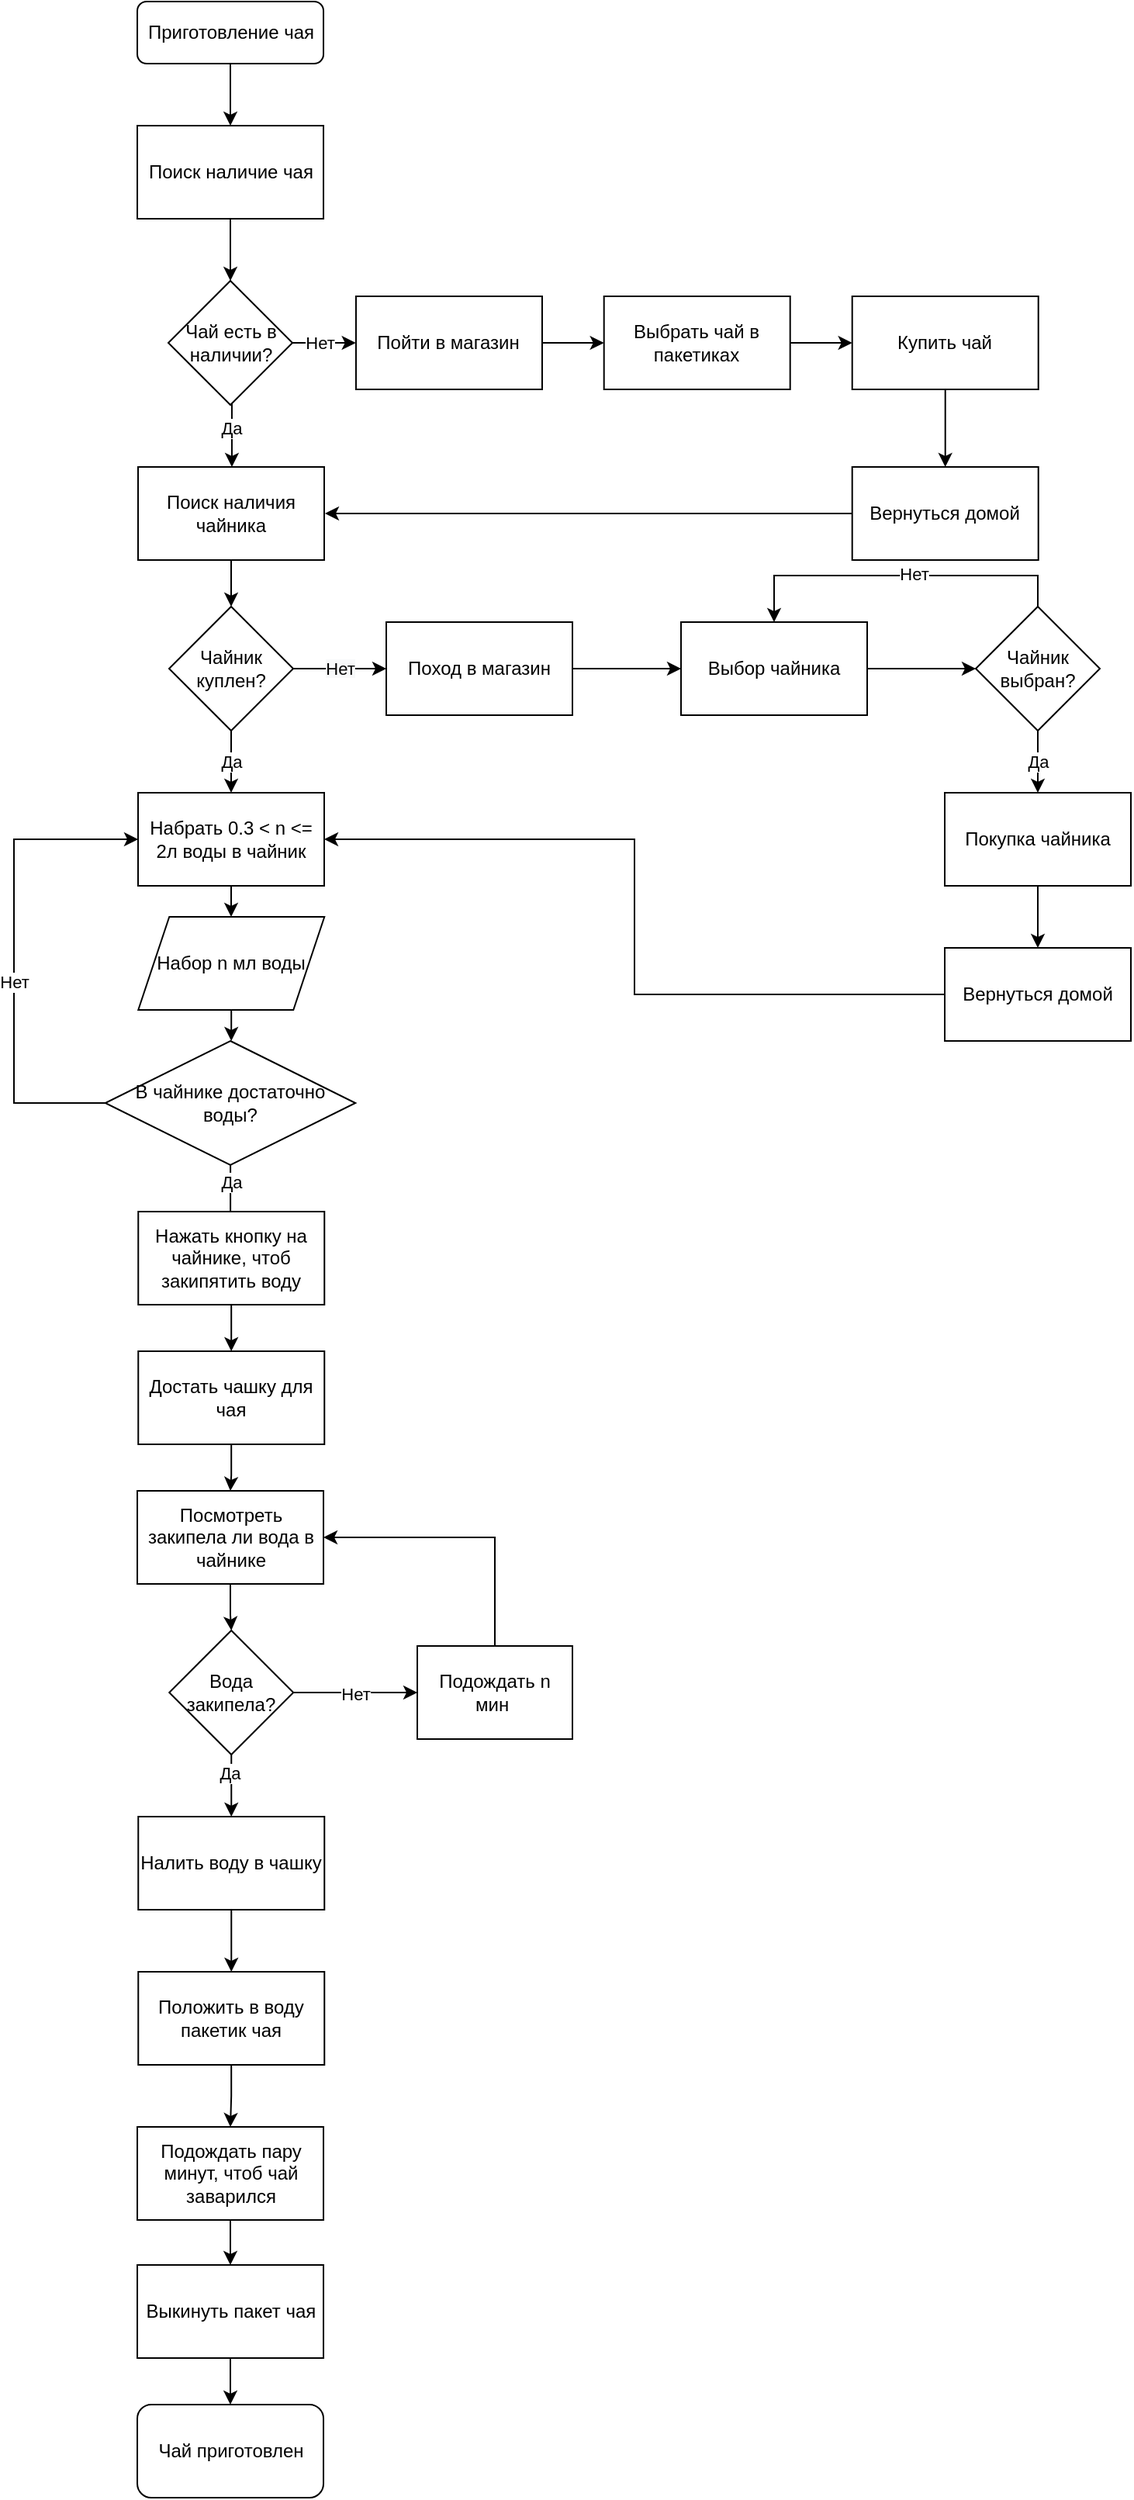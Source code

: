 <mxfile version="14.5.10" type="google"><diagram id="C5RBs43oDa-KdzZeNtuy" name="Page-1"><mxGraphModel dx="1298" dy="1936" grid="1" gridSize="10" guides="1" tooltips="1" connect="1" arrows="1" fold="1" page="1" pageScale="1" pageWidth="827" pageHeight="1169" math="0" shadow="0"><root><mxCell id="WIyWlLk6GJQsqaUBKTNV-0"/><mxCell id="WIyWlLk6GJQsqaUBKTNV-1" parent="WIyWlLk6GJQsqaUBKTNV-0"/><mxCell id="rT7eY-DS2OZSCdukVtHo-123" value="" style="edgeStyle=orthogonalEdgeStyle;rounded=0;orthogonalLoop=1;jettySize=auto;html=1;" parent="WIyWlLk6GJQsqaUBKTNV-1" source="WIyWlLk6GJQsqaUBKTNV-3" target="fGPCQNH7Ek2sywTbHaBj-38" edge="1"><mxGeometry relative="1" as="geometry"/></mxCell><mxCell id="WIyWlLk6GJQsqaUBKTNV-3" value="Приготовление чая" style="rounded=1;whiteSpace=wrap;html=1;fontSize=12;glass=0;strokeWidth=1;shadow=0;" parent="WIyWlLk6GJQsqaUBKTNV-1" vertex="1"><mxGeometry x="139.51" y="-1160" width="120" height="40" as="geometry"/></mxCell><mxCell id="fGPCQNH7Ek2sywTbHaBj-37" value="Да" style="edgeStyle=orthogonalEdgeStyle;rounded=0;orthogonalLoop=1;jettySize=auto;html=1;" parent="WIyWlLk6GJQsqaUBKTNV-1" edge="1"><mxGeometry relative="1" as="geometry"><mxPoint x="200.48" y="-910" as="sourcePoint"/><mxPoint x="200.48" y="-860" as="targetPoint"/></mxGeometry></mxCell><mxCell id="rT7eY-DS2OZSCdukVtHo-22" style="edgeStyle=orthogonalEdgeStyle;rounded=0;orthogonalLoop=1;jettySize=auto;html=1;entryX=0.5;entryY=0;entryDx=0;entryDy=0;" parent="WIyWlLk6GJQsqaUBKTNV-1" source="fGPCQNH7Ek2sywTbHaBj-38" target="rT7eY-DS2OZSCdukVtHo-21" edge="1"><mxGeometry relative="1" as="geometry"/></mxCell><mxCell id="fGPCQNH7Ek2sywTbHaBj-38" value="Поиск наличие чая" style="rounded=0;whiteSpace=wrap;html=1;" parent="WIyWlLk6GJQsqaUBKTNV-1" vertex="1"><mxGeometry x="139.51" y="-1080" width="120" height="60" as="geometry"/></mxCell><mxCell id="cQF4kIutIYsq78wK5BTW-3" style="edgeStyle=orthogonalEdgeStyle;rounded=0;orthogonalLoop=1;jettySize=auto;html=1;entryX=0.5;entryY=0;entryDx=0;entryDy=0;" parent="WIyWlLk6GJQsqaUBKTNV-1" edge="1"><mxGeometry relative="1" as="geometry"><mxPoint x="550" y="90" as="targetPoint"/><Array as="points"><mxPoint x="790" y="120"/><mxPoint x="790" y="30"/><mxPoint x="550" y="30"/></Array></mxGeometry></mxCell><mxCell id="cQF4kIutIYsq78wK5BTW-4" value="Нет" style="edgeLabel;html=1;align=center;verticalAlign=middle;resizable=0;points=[];" parent="cQF4kIutIYsq78wK5BTW-3" vertex="1" connectable="0"><mxGeometry x="0.065" y="2" relative="1" as="geometry"><mxPoint x="-11" y="-2" as="offset"/></mxGeometry></mxCell><mxCell id="rT7eY-DS2OZSCdukVtHo-26" style="edgeStyle=orthogonalEdgeStyle;rounded=0;orthogonalLoop=1;jettySize=auto;html=1;exitX=1;exitY=0.5;exitDx=0;exitDy=0;" parent="WIyWlLk6GJQsqaUBKTNV-1" source="rT7eY-DS2OZSCdukVtHo-21" edge="1"><mxGeometry relative="1" as="geometry"><mxPoint x="280.35" y="-940" as="targetPoint"/></mxGeometry></mxCell><mxCell id="H-hC8vrYlUgPsUm3P93J-4" value="Нет" style="edgeLabel;html=1;align=center;verticalAlign=middle;resizable=0;points=[];" vertex="1" connectable="0" parent="rT7eY-DS2OZSCdukVtHo-26"><mxGeometry x="-0.143" y="-3" relative="1" as="geometry"><mxPoint y="-3" as="offset"/></mxGeometry></mxCell><mxCell id="rT7eY-DS2OZSCdukVtHo-21" value="Чай есть в наличии?" style="rhombus;whiteSpace=wrap;html=1;" parent="WIyWlLk6GJQsqaUBKTNV-1" vertex="1"><mxGeometry x="159.51" y="-980" width="80" height="80" as="geometry"/></mxCell><mxCell id="rT7eY-DS2OZSCdukVtHo-27" style="edgeStyle=orthogonalEdgeStyle;rounded=0;orthogonalLoop=1;jettySize=auto;html=1;exitX=1;exitY=0.5;exitDx=0;exitDy=0;entryX=0;entryY=0.5;entryDx=0;entryDy=0;" parent="WIyWlLk6GJQsqaUBKTNV-1" source="rT7eY-DS2OZSCdukVtHo-23" target="rT7eY-DS2OZSCdukVtHo-24" edge="1"><mxGeometry relative="1" as="geometry"/></mxCell><mxCell id="rT7eY-DS2OZSCdukVtHo-23" value="Пойти в магазин" style="rounded=0;whiteSpace=wrap;html=1;" parent="WIyWlLk6GJQsqaUBKTNV-1" vertex="1"><mxGeometry x="280.48" y="-970" width="120" height="60" as="geometry"/></mxCell><mxCell id="rT7eY-DS2OZSCdukVtHo-29" value="" style="edgeStyle=orthogonalEdgeStyle;rounded=0;orthogonalLoop=1;jettySize=auto;html=1;" parent="WIyWlLk6GJQsqaUBKTNV-1" source="rT7eY-DS2OZSCdukVtHo-24" target="rT7eY-DS2OZSCdukVtHo-25" edge="1"><mxGeometry relative="1" as="geometry"/></mxCell><mxCell id="rT7eY-DS2OZSCdukVtHo-24" value="Выбрать чай в пакетиках" style="rounded=0;whiteSpace=wrap;html=1;" parent="WIyWlLk6GJQsqaUBKTNV-1" vertex="1"><mxGeometry x="440.35" y="-970" width="120" height="60" as="geometry"/></mxCell><mxCell id="rT7eY-DS2OZSCdukVtHo-101" value="" style="edgeStyle=orthogonalEdgeStyle;rounded=0;orthogonalLoop=1;jettySize=auto;html=1;" parent="WIyWlLk6GJQsqaUBKTNV-1" source="rT7eY-DS2OZSCdukVtHo-25" target="rT7eY-DS2OZSCdukVtHo-100" edge="1"><mxGeometry relative="1" as="geometry"/></mxCell><mxCell id="rT7eY-DS2OZSCdukVtHo-25" value="Купить чай" style="rounded=0;whiteSpace=wrap;html=1;" parent="WIyWlLk6GJQsqaUBKTNV-1" vertex="1"><mxGeometry x="600.35" y="-970" width="120" height="60" as="geometry"/></mxCell><mxCell id="rT7eY-DS2OZSCdukVtHo-66" style="edgeStyle=orthogonalEdgeStyle;rounded=0;orthogonalLoop=1;jettySize=auto;html=1;entryX=0.5;entryY=0;entryDx=0;entryDy=0;" parent="WIyWlLk6GJQsqaUBKTNV-1" source="rT7eY-DS2OZSCdukVtHo-67" target="rT7eY-DS2OZSCdukVtHo-91" edge="1"><mxGeometry relative="1" as="geometry"/></mxCell><mxCell id="rT7eY-DS2OZSCdukVtHo-67" value="Набрать 0.3 &amp;lt; n &amp;lt;= 2л воды в чайник" style="rounded=0;whiteSpace=wrap;html=1;" parent="WIyWlLk6GJQsqaUBKTNV-1" vertex="1"><mxGeometry x="140" y="-650" width="120" height="60" as="geometry"/></mxCell><mxCell id="rT7eY-DS2OZSCdukVtHo-68" value="Да" style="edgeStyle=orthogonalEdgeStyle;rounded=0;orthogonalLoop=1;jettySize=auto;html=1;" parent="WIyWlLk6GJQsqaUBKTNV-1" source="rT7eY-DS2OZSCdukVtHo-70" target="rT7eY-DS2OZSCdukVtHo-67" edge="1"><mxGeometry relative="1" as="geometry"/></mxCell><mxCell id="rT7eY-DS2OZSCdukVtHo-69" value="&lt;span style=&quot;color: rgb(0 , 0 , 0) ; font-family: &amp;#34;helvetica&amp;#34; ; font-size: 11px ; font-style: normal ; font-weight: 400 ; letter-spacing: normal ; text-align: center ; text-indent: 0px ; text-transform: none ; word-spacing: 0px ; background-color: rgb(248 , 249 , 250) ; display: inline ; float: none&quot;&gt;Нет&lt;/span&gt;" style="edgeStyle=orthogonalEdgeStyle;rounded=0;orthogonalLoop=1;jettySize=auto;html=1;" parent="WIyWlLk6GJQsqaUBKTNV-1" source="rT7eY-DS2OZSCdukVtHo-70" target="rT7eY-DS2OZSCdukVtHo-72" edge="1"><mxGeometry relative="1" as="geometry"/></mxCell><mxCell id="rT7eY-DS2OZSCdukVtHo-70" value="Чайник куплен?" style="rhombus;whiteSpace=wrap;html=1;" parent="WIyWlLk6GJQsqaUBKTNV-1" vertex="1"><mxGeometry x="160" y="-770" width="80" height="80" as="geometry"/></mxCell><mxCell id="rT7eY-DS2OZSCdukVtHo-71" value="" style="edgeStyle=orthogonalEdgeStyle;rounded=0;orthogonalLoop=1;jettySize=auto;html=1;" parent="WIyWlLk6GJQsqaUBKTNV-1" source="rT7eY-DS2OZSCdukVtHo-72" target="rT7eY-DS2OZSCdukVtHo-74" edge="1"><mxGeometry relative="1" as="geometry"/></mxCell><mxCell id="rT7eY-DS2OZSCdukVtHo-72" value="Поход в магазин" style="whiteSpace=wrap;html=1;" parent="WIyWlLk6GJQsqaUBKTNV-1" vertex="1"><mxGeometry x="300" y="-760" width="120" height="60" as="geometry"/></mxCell><mxCell id="rT7eY-DS2OZSCdukVtHo-73" value="" style="edgeStyle=orthogonalEdgeStyle;rounded=0;orthogonalLoop=1;jettySize=auto;html=1;" parent="WIyWlLk6GJQsqaUBKTNV-1" source="rT7eY-DS2OZSCdukVtHo-74" target="rT7eY-DS2OZSCdukVtHo-89" edge="1"><mxGeometry relative="1" as="geometry"/></mxCell><mxCell id="rT7eY-DS2OZSCdukVtHo-74" value="Выбор чайника" style="whiteSpace=wrap;html=1;" parent="WIyWlLk6GJQsqaUBKTNV-1" vertex="1"><mxGeometry x="490" y="-760" width="120" height="60" as="geometry"/></mxCell><mxCell id="rT7eY-DS2OZSCdukVtHo-75" value="" style="edgeStyle=orthogonalEdgeStyle;rounded=0;orthogonalLoop=1;jettySize=auto;html=1;" parent="WIyWlLk6GJQsqaUBKTNV-1" source="rT7eY-DS2OZSCdukVtHo-76" target="rT7eY-DS2OZSCdukVtHo-98" edge="1"><mxGeometry relative="1" as="geometry"/></mxCell><mxCell id="rT7eY-DS2OZSCdukVtHo-76" value="Покупка чайника" style="whiteSpace=wrap;html=1;" parent="WIyWlLk6GJQsqaUBKTNV-1" vertex="1"><mxGeometry x="660" y="-650" width="120" height="60" as="geometry"/></mxCell><mxCell id="rT7eY-DS2OZSCdukVtHo-77" value="" style="edgeStyle=orthogonalEdgeStyle;rounded=0;orthogonalLoop=1;jettySize=auto;html=1;entryX=0;entryY=0.5;entryDx=0;entryDy=0;exitX=0;exitY=0.5;exitDx=0;exitDy=0;" parent="WIyWlLk6GJQsqaUBKTNV-1" source="rT7eY-DS2OZSCdukVtHo-81" target="rT7eY-DS2OZSCdukVtHo-67" edge="1"><mxGeometry x="0.346" relative="1" as="geometry"><Array as="points"><mxPoint x="60" y="-450"/><mxPoint x="60" y="-620"/></Array><mxPoint x="130" y="-670" as="targetPoint"/><mxPoint as="offset"/><mxPoint x="110" y="-530" as="sourcePoint"/></mxGeometry></mxCell><mxCell id="rT7eY-DS2OZSCdukVtHo-78" value="Нет" style="edgeLabel;html=1;align=center;verticalAlign=middle;resizable=0;points=[];" parent="rT7eY-DS2OZSCdukVtHo-77" vertex="1" connectable="0"><mxGeometry x="-0.11" relative="1" as="geometry"><mxPoint as="offset"/></mxGeometry></mxCell><mxCell id="rT7eY-DS2OZSCdukVtHo-79" value="" style="edgeStyle=orthogonalEdgeStyle;rounded=0;orthogonalLoop=1;jettySize=auto;html=1;" parent="WIyWlLk6GJQsqaUBKTNV-1" source="rT7eY-DS2OZSCdukVtHo-81" edge="1"><mxGeometry relative="1" as="geometry"><mxPoint x="200.13" y="-350" as="targetPoint"/></mxGeometry></mxCell><mxCell id="rT7eY-DS2OZSCdukVtHo-80" value="Да" style="edgeLabel;html=1;align=center;verticalAlign=middle;resizable=0;points=[];" parent="rT7eY-DS2OZSCdukVtHo-79" vertex="1" connectable="0"><mxGeometry x="-0.167" y="-2" relative="1" as="geometry"><mxPoint x="2" y="-15" as="offset"/></mxGeometry></mxCell><mxCell id="rT7eY-DS2OZSCdukVtHo-81" value="В чайнике достаточно воды?" style="rhombus;whiteSpace=wrap;html=1;" parent="WIyWlLk6GJQsqaUBKTNV-1" vertex="1"><mxGeometry x="118.88" y="-490" width="161.25" height="80" as="geometry"/></mxCell><mxCell id="rT7eY-DS2OZSCdukVtHo-82" value="" style="edgeStyle=orthogonalEdgeStyle;rounded=0;orthogonalLoop=1;jettySize=auto;html=1;" parent="WIyWlLk6GJQsqaUBKTNV-1" source="rT7eY-DS2OZSCdukVtHo-83" target="rT7eY-DS2OZSCdukVtHo-85" edge="1"><mxGeometry relative="1" as="geometry"/></mxCell><mxCell id="rT7eY-DS2OZSCdukVtHo-83" value="Нажать кнопку на чайнике, чтоб закипятить воду" style="rounded=0;whiteSpace=wrap;html=1;" parent="WIyWlLk6GJQsqaUBKTNV-1" vertex="1"><mxGeometry x="140.13" y="-380" width="120" height="60" as="geometry"/></mxCell><mxCell id="rT7eY-DS2OZSCdukVtHo-84" value="" style="edgeStyle=orthogonalEdgeStyle;rounded=0;orthogonalLoop=1;jettySize=auto;html=1;" parent="WIyWlLk6GJQsqaUBKTNV-1" source="rT7eY-DS2OZSCdukVtHo-85" target="rT7eY-DS2OZSCdukVtHo-87" edge="1"><mxGeometry relative="1" as="geometry"/></mxCell><mxCell id="rT7eY-DS2OZSCdukVtHo-85" value="Достать чашку для чая" style="rounded=0;whiteSpace=wrap;html=1;" parent="WIyWlLk6GJQsqaUBKTNV-1" vertex="1"><mxGeometry x="140.13" y="-290" width="120" height="60" as="geometry"/></mxCell><mxCell id="rT7eY-DS2OZSCdukVtHo-86" style="edgeStyle=orthogonalEdgeStyle;rounded=0;orthogonalLoop=1;jettySize=auto;html=1;entryX=0.5;entryY=0;entryDx=0;entryDy=0;" parent="WIyWlLk6GJQsqaUBKTNV-1" source="rT7eY-DS2OZSCdukVtHo-87" target="rT7eY-DS2OZSCdukVtHo-94" edge="1"><mxGeometry relative="1" as="geometry"/></mxCell><mxCell id="rT7eY-DS2OZSCdukVtHo-87" value="Посмотреть закипела ли вода в чайнике" style="rounded=0;whiteSpace=wrap;html=1;" parent="WIyWlLk6GJQsqaUBKTNV-1" vertex="1"><mxGeometry x="139.51" y="-200" width="120" height="60" as="geometry"/></mxCell><mxCell id="rT7eY-DS2OZSCdukVtHo-88" value="Да" style="edgeStyle=orthogonalEdgeStyle;rounded=0;orthogonalLoop=1;jettySize=auto;html=1;" parent="WIyWlLk6GJQsqaUBKTNV-1" source="rT7eY-DS2OZSCdukVtHo-89" target="rT7eY-DS2OZSCdukVtHo-76" edge="1"><mxGeometry relative="1" as="geometry"><Array as="points"><mxPoint x="720" y="-670"/><mxPoint x="720" y="-670"/></Array></mxGeometry></mxCell><mxCell id="H-hC8vrYlUgPsUm3P93J-1" style="edgeStyle=orthogonalEdgeStyle;rounded=0;orthogonalLoop=1;jettySize=auto;html=1;exitX=0.5;exitY=0;exitDx=0;exitDy=0;entryX=0.5;entryY=0;entryDx=0;entryDy=0;" edge="1" parent="WIyWlLk6GJQsqaUBKTNV-1" source="rT7eY-DS2OZSCdukVtHo-89" target="rT7eY-DS2OZSCdukVtHo-74"><mxGeometry relative="1" as="geometry"/></mxCell><mxCell id="H-hC8vrYlUgPsUm3P93J-2" value="Нет" style="edgeLabel;html=1;align=center;verticalAlign=middle;resizable=0;points=[];" vertex="1" connectable="0" parent="H-hC8vrYlUgPsUm3P93J-1"><mxGeometry x="-0.209" y="-1" relative="1" as="geometry"><mxPoint x="-13" as="offset"/></mxGeometry></mxCell><mxCell id="rT7eY-DS2OZSCdukVtHo-89" value="Чайник выбран?" style="rhombus;whiteSpace=wrap;html=1;" parent="WIyWlLk6GJQsqaUBKTNV-1" vertex="1"><mxGeometry x="680" y="-770" width="80" height="80" as="geometry"/></mxCell><mxCell id="rT7eY-DS2OZSCdukVtHo-90" value="" style="edgeStyle=orthogonalEdgeStyle;rounded=0;orthogonalLoop=1;jettySize=auto;html=1;" parent="WIyWlLk6GJQsqaUBKTNV-1" source="rT7eY-DS2OZSCdukVtHo-91" target="rT7eY-DS2OZSCdukVtHo-81" edge="1"><mxGeometry relative="1" as="geometry"/></mxCell><mxCell id="rT7eY-DS2OZSCdukVtHo-91" value="Набор n мл воды" style="shape=parallelogram;perimeter=parallelogramPerimeter;whiteSpace=wrap;html=1;fixedSize=1;" parent="WIyWlLk6GJQsqaUBKTNV-1" vertex="1"><mxGeometry x="140.13" y="-570" width="120" height="60" as="geometry"/></mxCell><mxCell id="rT7eY-DS2OZSCdukVtHo-92" style="edgeStyle=orthogonalEdgeStyle;rounded=0;orthogonalLoop=1;jettySize=auto;html=1;entryX=0;entryY=0.5;entryDx=0;entryDy=0;" parent="WIyWlLk6GJQsqaUBKTNV-1" source="rT7eY-DS2OZSCdukVtHo-94" edge="1"><mxGeometry relative="1" as="geometry"><mxPoint x="320" y="-70" as="targetPoint"/></mxGeometry></mxCell><mxCell id="rT7eY-DS2OZSCdukVtHo-93" value="Нет" style="edgeLabel;html=1;align=center;verticalAlign=middle;resizable=0;points=[];" parent="rT7eY-DS2OZSCdukVtHo-92" vertex="1" connectable="0"><mxGeometry x="0.208" y="-1" relative="1" as="geometry"><mxPoint x="-8" y="-1" as="offset"/></mxGeometry></mxCell><mxCell id="rT7eY-DS2OZSCdukVtHo-126" value="" style="edgeStyle=orthogonalEdgeStyle;rounded=0;orthogonalLoop=1;jettySize=auto;html=1;" parent="WIyWlLk6GJQsqaUBKTNV-1" source="rT7eY-DS2OZSCdukVtHo-94" target="rT7eY-DS2OZSCdukVtHo-104" edge="1"><mxGeometry relative="1" as="geometry"/></mxCell><mxCell id="H-hC8vrYlUgPsUm3P93J-0" value="Да" style="edgeLabel;html=1;align=center;verticalAlign=middle;resizable=0;points=[];" vertex="1" connectable="0" parent="rT7eY-DS2OZSCdukVtHo-126"><mxGeometry x="-0.4" y="-1" relative="1" as="geometry"><mxPoint as="offset"/></mxGeometry></mxCell><mxCell id="rT7eY-DS2OZSCdukVtHo-94" value="Вода закипела?" style="rhombus;whiteSpace=wrap;html=1;" parent="WIyWlLk6GJQsqaUBKTNV-1" vertex="1"><mxGeometry x="160.13" y="-110" width="80" height="80" as="geometry"/></mxCell><mxCell id="rT7eY-DS2OZSCdukVtHo-95" style="edgeStyle=orthogonalEdgeStyle;rounded=0;orthogonalLoop=1;jettySize=auto;html=1;entryX=1;entryY=0.5;entryDx=0;entryDy=0;" parent="WIyWlLk6GJQsqaUBKTNV-1" source="rT7eY-DS2OZSCdukVtHo-96" target="rT7eY-DS2OZSCdukVtHo-87" edge="1"><mxGeometry relative="1" as="geometry"><Array as="points"><mxPoint x="370" y="-170"/></Array></mxGeometry></mxCell><mxCell id="rT7eY-DS2OZSCdukVtHo-96" value="Подождать n мин&amp;nbsp;" style="rounded=0;whiteSpace=wrap;html=1;" parent="WIyWlLk6GJQsqaUBKTNV-1" vertex="1"><mxGeometry x="320" y="-100" width="100" height="60" as="geometry"/></mxCell><mxCell id="rT7eY-DS2OZSCdukVtHo-97" style="edgeStyle=orthogonalEdgeStyle;rounded=0;orthogonalLoop=1;jettySize=auto;html=1;entryX=1;entryY=0.5;entryDx=0;entryDy=0;" parent="WIyWlLk6GJQsqaUBKTNV-1" source="rT7eY-DS2OZSCdukVtHo-98" target="rT7eY-DS2OZSCdukVtHo-67" edge="1"><mxGeometry relative="1" as="geometry"/></mxCell><mxCell id="rT7eY-DS2OZSCdukVtHo-98" value="Вернуться домой" style="rounded=0;whiteSpace=wrap;html=1;" parent="WIyWlLk6GJQsqaUBKTNV-1" vertex="1"><mxGeometry x="660" y="-550" width="120" height="60" as="geometry"/></mxCell><mxCell id="rT7eY-DS2OZSCdukVtHo-102" style="edgeStyle=orthogonalEdgeStyle;rounded=0;orthogonalLoop=1;jettySize=auto;html=1;exitX=0;exitY=0.5;exitDx=0;exitDy=0;" parent="WIyWlLk6GJQsqaUBKTNV-1" source="rT7eY-DS2OZSCdukVtHo-100" edge="1"><mxGeometry relative="1" as="geometry"><mxPoint x="260.48" y="-830" as="targetPoint"/></mxGeometry></mxCell><mxCell id="rT7eY-DS2OZSCdukVtHo-100" value="Вернуться домой" style="whiteSpace=wrap;html=1;rounded=0;" parent="WIyWlLk6GJQsqaUBKTNV-1" vertex="1"><mxGeometry x="600.35" y="-860" width="120" height="60" as="geometry"/></mxCell><mxCell id="rT7eY-DS2OZSCdukVtHo-128" value="" style="edgeStyle=orthogonalEdgeStyle;rounded=0;orthogonalLoop=1;jettySize=auto;html=1;" parent="WIyWlLk6GJQsqaUBKTNV-1" source="rT7eY-DS2OZSCdukVtHo-104" target="rT7eY-DS2OZSCdukVtHo-127" edge="1"><mxGeometry relative="1" as="geometry"/></mxCell><mxCell id="rT7eY-DS2OZSCdukVtHo-104" value="Налить воду в чашку" style="rounded=0;whiteSpace=wrap;html=1;" parent="WIyWlLk6GJQsqaUBKTNV-1" vertex="1"><mxGeometry x="140.13" y="10" width="120" height="60" as="geometry"/></mxCell><mxCell id="rT7eY-DS2OZSCdukVtHo-105" value="" style="edgeStyle=orthogonalEdgeStyle;rounded=0;orthogonalLoop=1;jettySize=auto;html=1;" parent="WIyWlLk6GJQsqaUBKTNV-1" source="rT7eY-DS2OZSCdukVtHo-106" target="rT7eY-DS2OZSCdukVtHo-108" edge="1"><mxGeometry relative="1" as="geometry"/></mxCell><mxCell id="rT7eY-DS2OZSCdukVtHo-106" value="Подождать пару минут, чтоб чай заварился" style="rounded=0;whiteSpace=wrap;html=1;" parent="WIyWlLk6GJQsqaUBKTNV-1" vertex="1"><mxGeometry x="139.51" y="210" width="120" height="60" as="geometry"/></mxCell><mxCell id="rT7eY-DS2OZSCdukVtHo-107" value="" style="edgeStyle=orthogonalEdgeStyle;rounded=0;orthogonalLoop=1;jettySize=auto;html=1;" parent="WIyWlLk6GJQsqaUBKTNV-1" source="rT7eY-DS2OZSCdukVtHo-108" target="rT7eY-DS2OZSCdukVtHo-109" edge="1"><mxGeometry relative="1" as="geometry"/></mxCell><mxCell id="rT7eY-DS2OZSCdukVtHo-108" value="Выкинуть пакет чая" style="rounded=0;whiteSpace=wrap;html=1;" parent="WIyWlLk6GJQsqaUBKTNV-1" vertex="1"><mxGeometry x="139.51" y="299" width="120" height="60" as="geometry"/></mxCell><mxCell id="rT7eY-DS2OZSCdukVtHo-109" value="Чай приготовлен" style="rounded=1;whiteSpace=wrap;html=1;" parent="WIyWlLk6GJQsqaUBKTNV-1" vertex="1"><mxGeometry x="139.51" y="389" width="120" height="60" as="geometry"/></mxCell><mxCell id="rT7eY-DS2OZSCdukVtHo-125" style="edgeStyle=orthogonalEdgeStyle;rounded=0;orthogonalLoop=1;jettySize=auto;html=1;entryX=0.5;entryY=0;entryDx=0;entryDy=0;" parent="WIyWlLk6GJQsqaUBKTNV-1" source="rT7eY-DS2OZSCdukVtHo-124" target="rT7eY-DS2OZSCdukVtHo-70" edge="1"><mxGeometry relative="1" as="geometry"/></mxCell><mxCell id="rT7eY-DS2OZSCdukVtHo-124" value="Поиск наличия чайника" style="rounded=0;whiteSpace=wrap;html=1;" parent="WIyWlLk6GJQsqaUBKTNV-1" vertex="1"><mxGeometry x="140" y="-860" width="120" height="60" as="geometry"/></mxCell><mxCell id="rT7eY-DS2OZSCdukVtHo-129" value="" style="edgeStyle=orthogonalEdgeStyle;rounded=0;orthogonalLoop=1;jettySize=auto;html=1;" parent="WIyWlLk6GJQsqaUBKTNV-1" source="rT7eY-DS2OZSCdukVtHo-127" target="rT7eY-DS2OZSCdukVtHo-106" edge="1"><mxGeometry relative="1" as="geometry"/></mxCell><mxCell id="rT7eY-DS2OZSCdukVtHo-127" value="Положить в воду пакетик чая" style="rounded=0;whiteSpace=wrap;html=1;" parent="WIyWlLk6GJQsqaUBKTNV-1" vertex="1"><mxGeometry x="140.13" y="110" width="120" height="60" as="geometry"/></mxCell></root></mxGraphModel></diagram></mxfile>